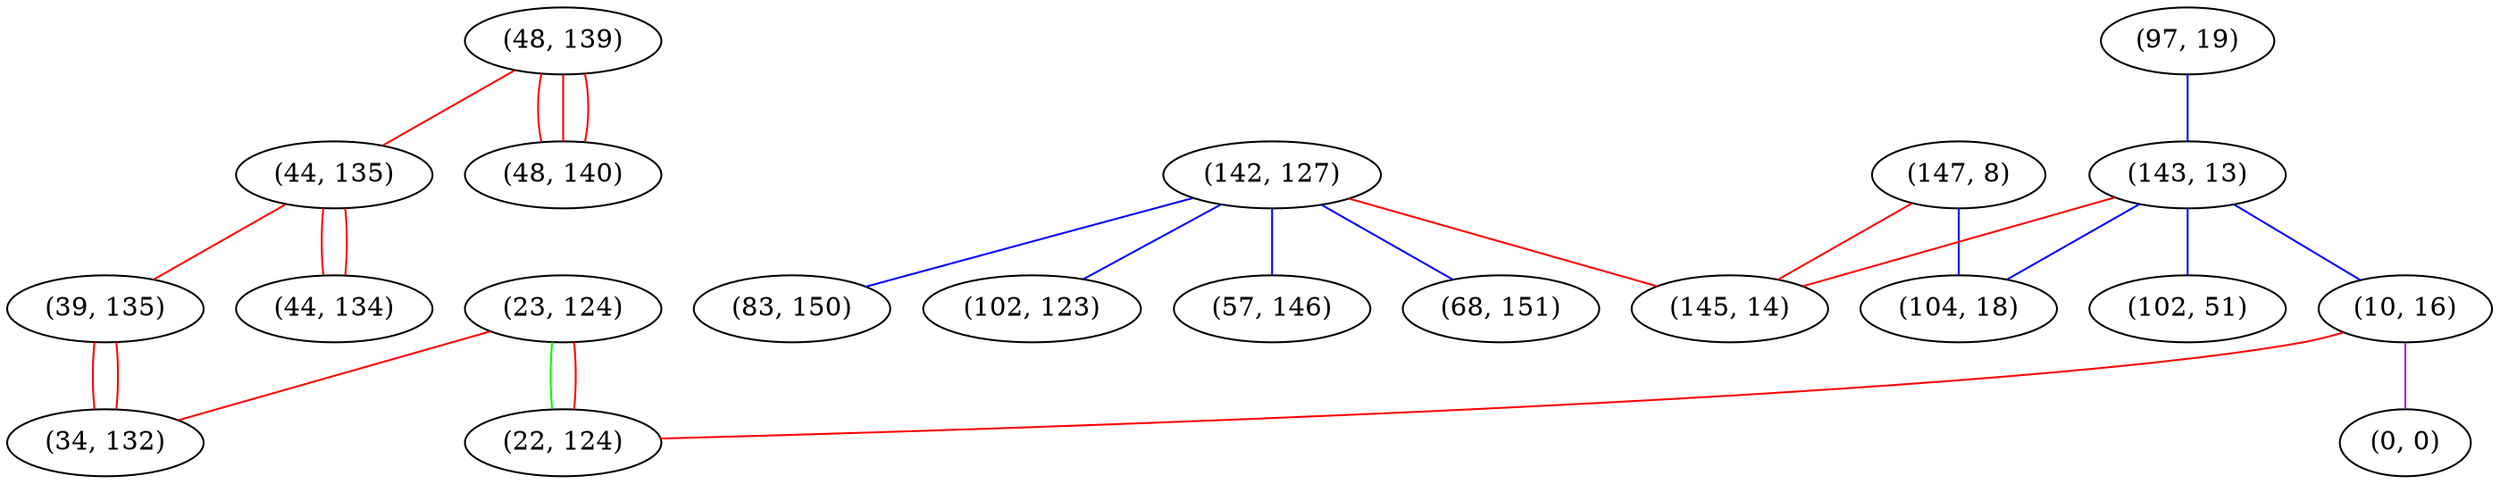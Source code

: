 graph "" {
"(147, 8)";
"(97, 19)";
"(48, 139)";
"(143, 13)";
"(142, 127)";
"(23, 124)";
"(10, 16)";
"(44, 135)";
"(102, 51)";
"(39, 135)";
"(44, 134)";
"(57, 146)";
"(68, 151)";
"(0, 0)";
"(104, 18)";
"(83, 150)";
"(102, 123)";
"(22, 124)";
"(145, 14)";
"(34, 132)";
"(48, 140)";
"(147, 8)" -- "(145, 14)"  [color=red, key=0, weight=1];
"(147, 8)" -- "(104, 18)"  [color=blue, key=0, weight=3];
"(97, 19)" -- "(143, 13)"  [color=blue, key=0, weight=3];
"(48, 139)" -- "(44, 135)"  [color=red, key=0, weight=1];
"(48, 139)" -- "(48, 140)"  [color=red, key=0, weight=1];
"(48, 139)" -- "(48, 140)"  [color=red, key=1, weight=1];
"(48, 139)" -- "(48, 140)"  [color=red, key=2, weight=1];
"(143, 13)" -- "(102, 51)"  [color=blue, key=0, weight=3];
"(143, 13)" -- "(10, 16)"  [color=blue, key=0, weight=3];
"(143, 13)" -- "(145, 14)"  [color=red, key=0, weight=1];
"(143, 13)" -- "(104, 18)"  [color=blue, key=0, weight=3];
"(142, 127)" -- "(57, 146)"  [color=blue, key=0, weight=3];
"(142, 127)" -- "(102, 123)"  [color=blue, key=0, weight=3];
"(142, 127)" -- "(68, 151)"  [color=blue, key=0, weight=3];
"(142, 127)" -- "(145, 14)"  [color=red, key=0, weight=1];
"(142, 127)" -- "(83, 150)"  [color=blue, key=0, weight=3];
"(23, 124)" -- "(22, 124)"  [color=green, key=0, weight=2];
"(23, 124)" -- "(22, 124)"  [color=red, key=1, weight=1];
"(23, 124)" -- "(34, 132)"  [color=red, key=0, weight=1];
"(10, 16)" -- "(22, 124)"  [color=red, key=0, weight=1];
"(10, 16)" -- "(0, 0)"  [color=purple, key=0, weight=4];
"(44, 135)" -- "(39, 135)"  [color=red, key=0, weight=1];
"(44, 135)" -- "(44, 134)"  [color=red, key=0, weight=1];
"(44, 135)" -- "(44, 134)"  [color=red, key=1, weight=1];
"(39, 135)" -- "(34, 132)"  [color=red, key=0, weight=1];
"(39, 135)" -- "(34, 132)"  [color=red, key=1, weight=1];
}
